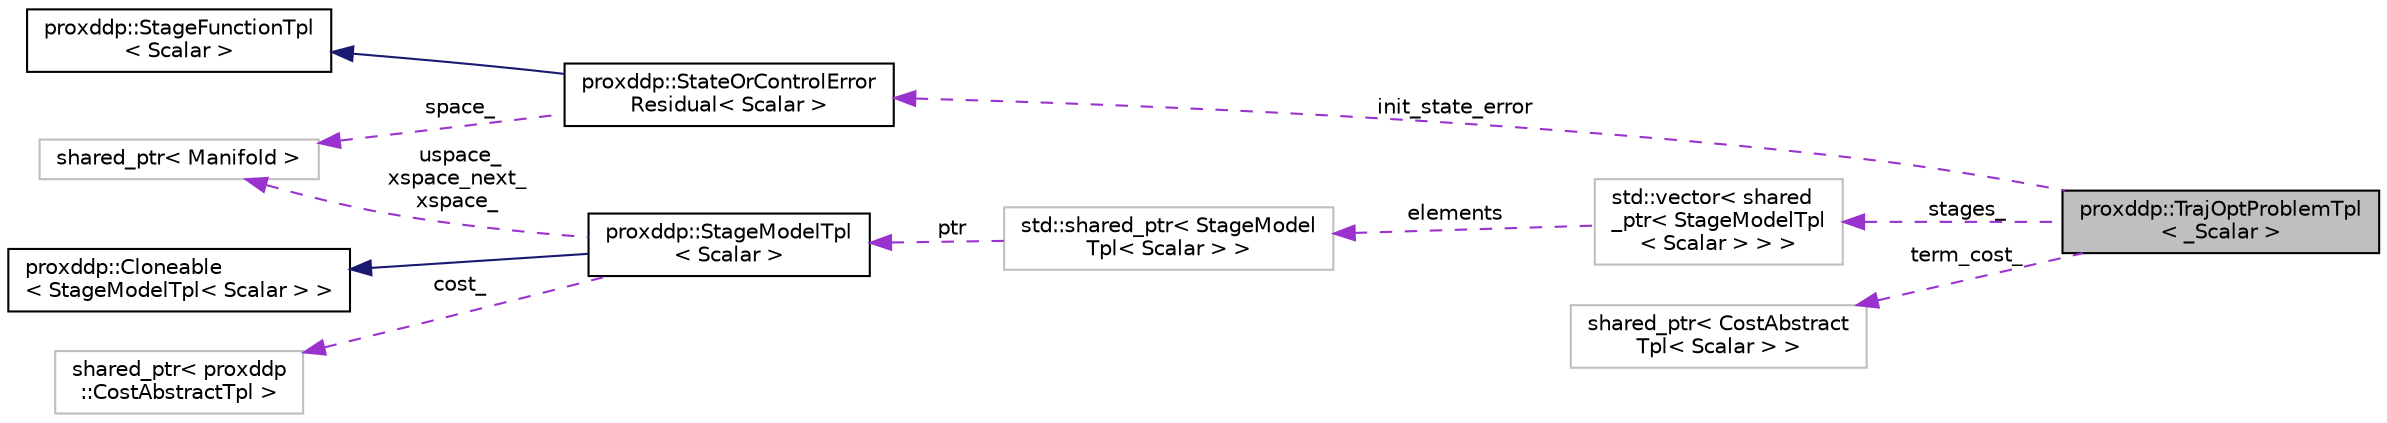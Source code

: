 digraph "proxddp::TrajOptProblemTpl&lt; _Scalar &gt;"
{
 // LATEX_PDF_SIZE
  bgcolor="transparent";
  edge [fontname="Helvetica",fontsize="10",labelfontname="Helvetica",labelfontsize="10"];
  node [fontname="Helvetica",fontsize="10",shape=record];
  rankdir="LR";
  Node1 [label="proxddp::TrajOptProblemTpl\l\< _Scalar \>",height=0.2,width=0.4,color="black", fillcolor="grey75", style="filled", fontcolor="black",tooltip="Shooting problem, consisting in a succession of nodes."];
  Node2 -> Node1 [dir="back",color="darkorchid3",fontsize="10",style="dashed",label=" init_state_error" ,fontname="Helvetica"];
  Node2 [label="proxddp::StateOrControlError\lResidual\< Scalar \>",height=0.2,width=0.4,color="black",URL="$structproxddp_1_1StateOrControlErrorResidual.html",tooltip=" "];
  Node3 -> Node2 [dir="back",color="midnightblue",fontsize="10",style="solid",fontname="Helvetica"];
  Node3 [label="proxddp::StageFunctionTpl\l\< Scalar \>",height=0.2,width=0.4,color="black",URL="$structproxddp_1_1StageFunctionTpl.html",tooltip=" "];
  Node4 -> Node2 [dir="back",color="darkorchid3",fontsize="10",style="dashed",label=" space_" ,fontname="Helvetica"];
  Node4 [label="shared_ptr\< Manifold \>",height=0.2,width=0.4,color="grey75",tooltip=" "];
  Node5 -> Node1 [dir="back",color="darkorchid3",fontsize="10",style="dashed",label=" term_cost_" ,fontname="Helvetica"];
  Node5 [label="shared_ptr\< CostAbstract\lTpl\< Scalar \> \>",height=0.2,width=0.4,color="grey75",tooltip=" "];
  Node6 -> Node1 [dir="back",color="darkorchid3",fontsize="10",style="dashed",label=" stages_" ,fontname="Helvetica"];
  Node6 [label="std::vector\< shared\l_ptr\< StageModelTpl\l\< Scalar \> \> \>",height=0.2,width=0.4,color="grey75",tooltip=" "];
  Node7 -> Node6 [dir="back",color="darkorchid3",fontsize="10",style="dashed",label=" elements" ,fontname="Helvetica"];
  Node7 [label="std::shared_ptr\< StageModel\lTpl\< Scalar \> \>",height=0.2,width=0.4,color="grey75",tooltip=" "];
  Node8 -> Node7 [dir="back",color="darkorchid3",fontsize="10",style="dashed",label=" ptr" ,fontname="Helvetica"];
  Node8 [label="proxddp::StageModelTpl\l\< Scalar \>",height=0.2,width=0.4,color="black",URL="$classproxddp_1_1StageModelTpl.html",tooltip=" "];
  Node9 -> Node8 [dir="back",color="midnightblue",fontsize="10",style="solid",fontname="Helvetica"];
  Node9 [label="proxddp::Cloneable\l\< StageModelTpl\< Scalar \> \>",height=0.2,width=0.4,color="black",URL="$structproxddp_1_1Cloneable.html",tooltip=" "];
  Node10 -> Node8 [dir="back",color="darkorchid3",fontsize="10",style="dashed",label=" cost_" ,fontname="Helvetica"];
  Node10 [label="shared_ptr\< proxddp\l::CostAbstractTpl \>",height=0.2,width=0.4,color="grey75",tooltip=" "];
  Node4 -> Node8 [dir="back",color="darkorchid3",fontsize="10",style="dashed",label=" uspace_\nxspace_next_\nxspace_" ,fontname="Helvetica"];
}
